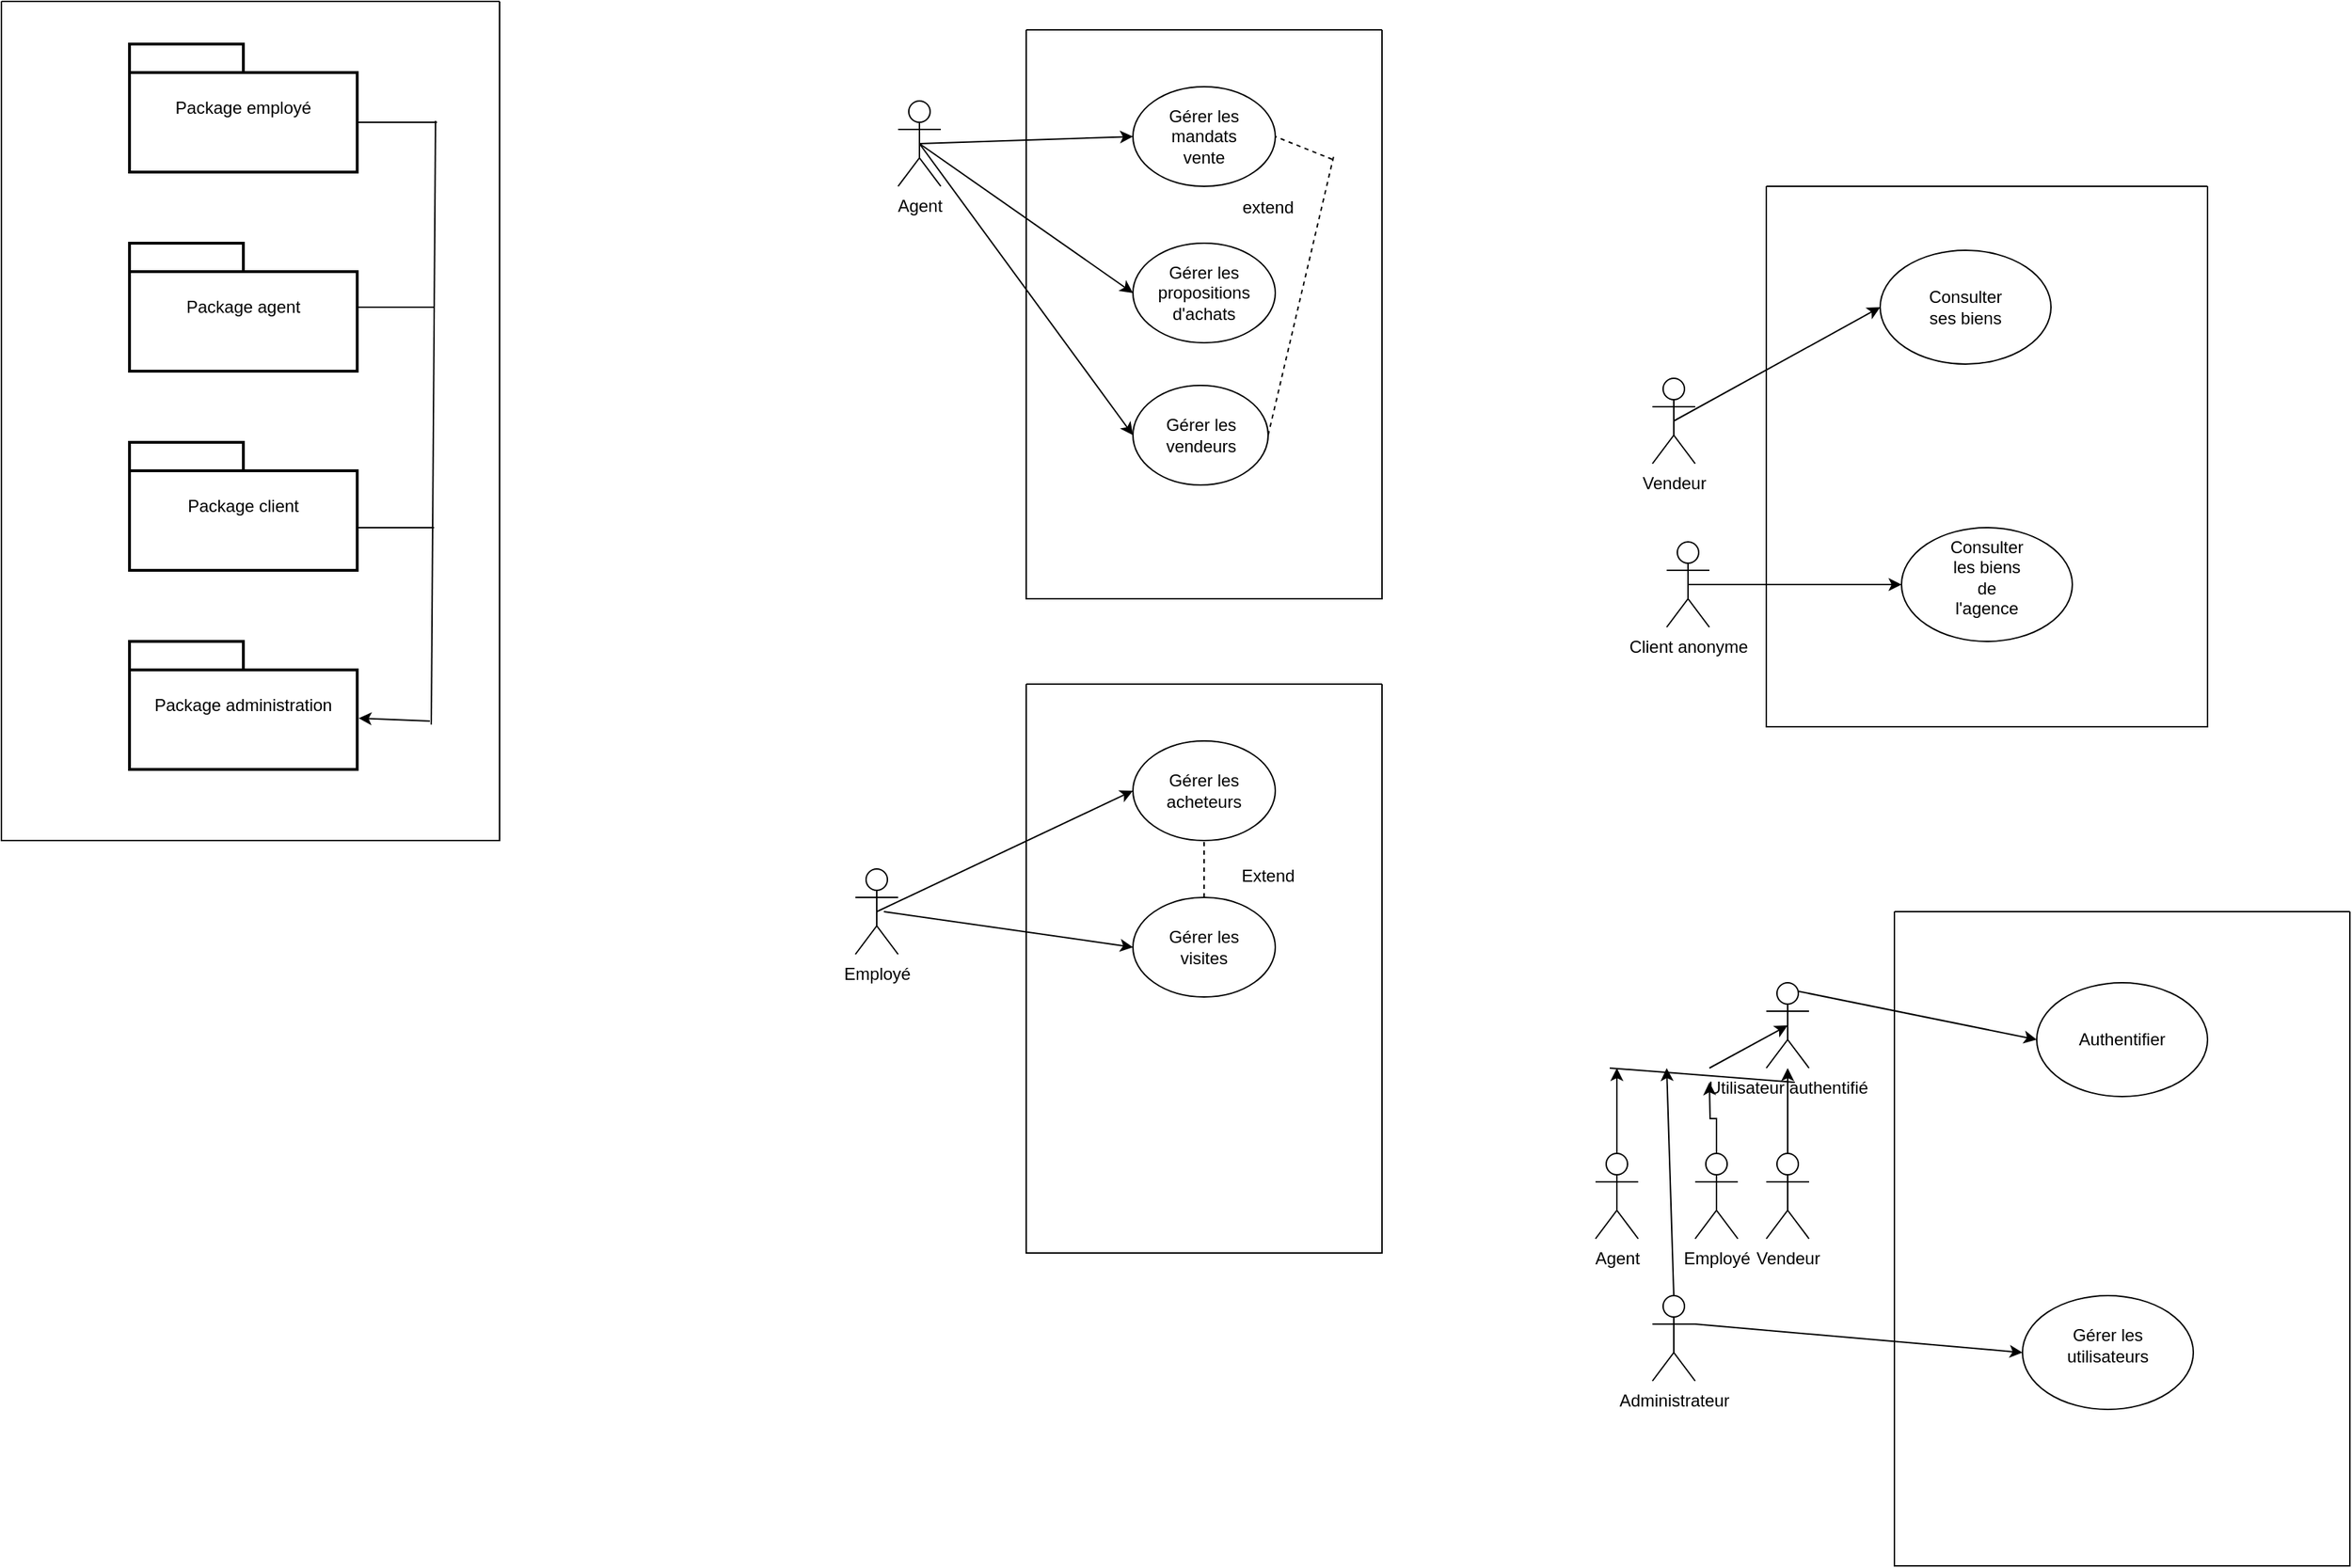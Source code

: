 <mxfile version="20.3.0" type="device"><diagram id="hR4YLDMy2JtKR20lUNg3" name="Page-1"><mxGraphModel dx="885" dy="585" grid="1" gridSize="10" guides="1" tooltips="1" connect="1" arrows="1" fold="1" page="1" pageScale="1" pageWidth="827" pageHeight="1169" math="0" shadow="0"><root><mxCell id="0"/><mxCell id="1" parent="0"/><mxCell id="HUDWYUaULl5i-9kLkW-7-2" value="" style="swimlane;startSize=0;" vertex="1" parent="1"><mxGeometry x="180" y="60" width="350" height="590" as="geometry"/></mxCell><mxCell id="HUDWYUaULl5i-9kLkW-7-1" value="Package employé" style="shape=folder;tabWidth=80;tabHeight=20;tabPosition=left;strokeWidth=2;html=1;whiteSpace=wrap;align=center;" vertex="1" parent="HUDWYUaULl5i-9kLkW-7-2"><mxGeometry x="90" y="30" width="160" height="90" as="geometry"/></mxCell><mxCell id="HUDWYUaULl5i-9kLkW-7-5" value="Package agent" style="shape=folder;tabWidth=80;tabHeight=20;tabPosition=left;strokeWidth=2;html=1;whiteSpace=wrap;align=center;" vertex="1" parent="HUDWYUaULl5i-9kLkW-7-2"><mxGeometry x="90" y="170" width="160" height="90" as="geometry"/></mxCell><mxCell id="HUDWYUaULl5i-9kLkW-7-6" value="Package client" style="shape=folder;tabWidth=80;tabHeight=20;tabPosition=left;strokeWidth=2;html=1;whiteSpace=wrap;align=center;" vertex="1" parent="HUDWYUaULl5i-9kLkW-7-2"><mxGeometry x="90" y="310" width="160" height="90" as="geometry"/></mxCell><mxCell id="HUDWYUaULl5i-9kLkW-7-7" value="Package administration" style="shape=folder;tabWidth=80;tabHeight=20;tabPosition=left;strokeWidth=2;html=1;whiteSpace=wrap;align=center;" vertex="1" parent="HUDWYUaULl5i-9kLkW-7-2"><mxGeometry x="90" y="450" width="160" height="90" as="geometry"/></mxCell><mxCell id="HUDWYUaULl5i-9kLkW-7-85" value="" style="endArrow=none;html=1;rounded=0;" edge="1" parent="HUDWYUaULl5i-9kLkW-7-2"><mxGeometry width="50" height="50" relative="1" as="geometry"><mxPoint x="250" y="370" as="sourcePoint"/><mxPoint x="304" y="370" as="targetPoint"/></mxGeometry></mxCell><mxCell id="HUDWYUaULl5i-9kLkW-7-8" value="Agent" style="shape=umlActor;verticalLabelPosition=bottom;verticalAlign=top;html=1;outlineConnect=0;" vertex="1" parent="1"><mxGeometry x="810" y="130" width="30" height="60" as="geometry"/></mxCell><mxCell id="HUDWYUaULl5i-9kLkW-7-9" value="" style="swimlane;startSize=0;" vertex="1" parent="1"><mxGeometry x="900" y="80" width="250" height="400" as="geometry"/></mxCell><mxCell id="HUDWYUaULl5i-9kLkW-7-14" value="" style="ellipse;whiteSpace=wrap;html=1;" vertex="1" parent="HUDWYUaULl5i-9kLkW-7-9"><mxGeometry x="75" y="40" width="100" height="70" as="geometry"/></mxCell><mxCell id="HUDWYUaULl5i-9kLkW-7-15" value="Gérer les mandats vente" style="text;html=1;strokeColor=none;fillColor=none;align=center;verticalAlign=middle;whiteSpace=wrap;rounded=0;" vertex="1" parent="HUDWYUaULl5i-9kLkW-7-9"><mxGeometry x="95" y="60" width="60" height="30" as="geometry"/></mxCell><mxCell id="HUDWYUaULl5i-9kLkW-7-20" value="" style="ellipse;whiteSpace=wrap;html=1;" vertex="1" parent="HUDWYUaULl5i-9kLkW-7-9"><mxGeometry x="75" y="150" width="100" height="70" as="geometry"/></mxCell><mxCell id="HUDWYUaULl5i-9kLkW-7-21" value="Gérer les propositions d'achats" style="text;html=1;strokeColor=none;fillColor=none;align=center;verticalAlign=middle;whiteSpace=wrap;rounded=0;" vertex="1" parent="HUDWYUaULl5i-9kLkW-7-9"><mxGeometry x="95" y="170" width="60" height="30" as="geometry"/></mxCell><mxCell id="HUDWYUaULl5i-9kLkW-7-25" value="" style="ellipse;whiteSpace=wrap;html=1;" vertex="1" parent="HUDWYUaULl5i-9kLkW-7-9"><mxGeometry x="75" y="250" width="95" height="70" as="geometry"/></mxCell><mxCell id="HUDWYUaULl5i-9kLkW-7-24" value="Gérer les vendeurs" style="text;html=1;strokeColor=none;fillColor=none;align=center;verticalAlign=middle;whiteSpace=wrap;rounded=0;" vertex="1" parent="HUDWYUaULl5i-9kLkW-7-9"><mxGeometry x="92.5" y="270" width="60" height="30" as="geometry"/></mxCell><mxCell id="HUDWYUaULl5i-9kLkW-7-31" value="extend" style="text;html=1;strokeColor=none;fillColor=none;align=center;verticalAlign=middle;whiteSpace=wrap;rounded=0;" vertex="1" parent="HUDWYUaULl5i-9kLkW-7-9"><mxGeometry x="140" y="110" width="60" height="30" as="geometry"/></mxCell><mxCell id="HUDWYUaULl5i-9kLkW-7-16" value="" style="endArrow=classic;html=1;rounded=0;exitX=0.5;exitY=0.5;exitDx=0;exitDy=0;exitPerimeter=0;entryX=0;entryY=0.5;entryDx=0;entryDy=0;" edge="1" parent="1" source="HUDWYUaULl5i-9kLkW-7-8" target="HUDWYUaULl5i-9kLkW-7-14"><mxGeometry width="50" height="50" relative="1" as="geometry"><mxPoint x="930" y="280" as="sourcePoint"/><mxPoint x="980" y="230" as="targetPoint"/></mxGeometry></mxCell><mxCell id="HUDWYUaULl5i-9kLkW-7-22" value="" style="endArrow=classic;html=1;rounded=0;exitX=0.5;exitY=0.5;exitDx=0;exitDy=0;exitPerimeter=0;entryX=0;entryY=0.5;entryDx=0;entryDy=0;" edge="1" parent="1" source="HUDWYUaULl5i-9kLkW-7-8" target="HUDWYUaULl5i-9kLkW-7-20"><mxGeometry width="50" height="50" relative="1" as="geometry"><mxPoint x="970" y="310" as="sourcePoint"/><mxPoint x="1020" y="260" as="targetPoint"/></mxGeometry></mxCell><mxCell id="HUDWYUaULl5i-9kLkW-7-26" value="" style="endArrow=classic;html=1;rounded=0;exitX=0.5;exitY=0.5;exitDx=0;exitDy=0;exitPerimeter=0;entryX=0;entryY=0.5;entryDx=0;entryDy=0;" edge="1" parent="1" source="HUDWYUaULl5i-9kLkW-7-8" target="HUDWYUaULl5i-9kLkW-7-25"><mxGeometry width="50" height="50" relative="1" as="geometry"><mxPoint x="835" y="170" as="sourcePoint"/><mxPoint x="955.0" y="275" as="targetPoint"/></mxGeometry></mxCell><mxCell id="HUDWYUaULl5i-9kLkW-7-28" value="" style="endArrow=none;dashed=1;html=1;rounded=0;exitX=1;exitY=0.5;exitDx=0;exitDy=0;" edge="1" parent="1" source="HUDWYUaULl5i-9kLkW-7-25"><mxGeometry width="50" height="50" relative="1" as="geometry"><mxPoint x="940" y="330" as="sourcePoint"/><mxPoint x="1116" y="169" as="targetPoint"/></mxGeometry></mxCell><mxCell id="HUDWYUaULl5i-9kLkW-7-32" value="" style="endArrow=none;dashed=1;html=1;rounded=0;entryX=1;entryY=0.5;entryDx=0;entryDy=0;" edge="1" parent="1" target="HUDWYUaULl5i-9kLkW-7-14"><mxGeometry width="50" height="50" relative="1" as="geometry"><mxPoint x="1115" y="171" as="sourcePoint"/><mxPoint x="1126" y="179" as="targetPoint"/></mxGeometry></mxCell><mxCell id="HUDWYUaULl5i-9kLkW-7-33" value="" style="swimlane;startSize=0;" vertex="1" parent="1"><mxGeometry x="900" y="540" width="250" height="400" as="geometry"/></mxCell><mxCell id="HUDWYUaULl5i-9kLkW-7-34" value="" style="ellipse;whiteSpace=wrap;html=1;" vertex="1" parent="HUDWYUaULl5i-9kLkW-7-33"><mxGeometry x="75" y="40" width="100" height="70" as="geometry"/></mxCell><mxCell id="HUDWYUaULl5i-9kLkW-7-35" value="Gérer les acheteurs" style="text;html=1;strokeColor=none;fillColor=none;align=center;verticalAlign=middle;whiteSpace=wrap;rounded=0;" vertex="1" parent="HUDWYUaULl5i-9kLkW-7-33"><mxGeometry x="95" y="60" width="60" height="30" as="geometry"/></mxCell><mxCell id="HUDWYUaULl5i-9kLkW-7-36" value="" style="ellipse;whiteSpace=wrap;html=1;" vertex="1" parent="HUDWYUaULl5i-9kLkW-7-33"><mxGeometry x="75" y="150" width="100" height="70" as="geometry"/></mxCell><mxCell id="HUDWYUaULl5i-9kLkW-7-37" value="Gérer les visites" style="text;html=1;strokeColor=none;fillColor=none;align=center;verticalAlign=middle;whiteSpace=wrap;rounded=0;" vertex="1" parent="HUDWYUaULl5i-9kLkW-7-33"><mxGeometry x="95" y="170" width="60" height="30" as="geometry"/></mxCell><mxCell id="HUDWYUaULl5i-9kLkW-7-44" value="" style="endArrow=none;dashed=1;html=1;rounded=0;entryX=0.5;entryY=1;entryDx=0;entryDy=0;exitX=0.5;exitY=0;exitDx=0;exitDy=0;" edge="1" parent="HUDWYUaULl5i-9kLkW-7-33" source="HUDWYUaULl5i-9kLkW-7-36" target="HUDWYUaULl5i-9kLkW-7-34"><mxGeometry width="50" height="50" relative="1" as="geometry"><mxPoint x="100" y="160" as="sourcePoint"/><mxPoint x="150" y="110" as="targetPoint"/></mxGeometry></mxCell><mxCell id="HUDWYUaULl5i-9kLkW-7-45" value="Extend" style="text;html=1;strokeColor=none;fillColor=none;align=center;verticalAlign=middle;whiteSpace=wrap;rounded=0;" vertex="1" parent="HUDWYUaULl5i-9kLkW-7-33"><mxGeometry x="140" y="120" width="60" height="30" as="geometry"/></mxCell><mxCell id="HUDWYUaULl5i-9kLkW-7-41" value="Employé" style="shape=umlActor;verticalLabelPosition=bottom;verticalAlign=top;html=1;outlineConnect=0;" vertex="1" parent="1"><mxGeometry x="780" y="670" width="30" height="60" as="geometry"/></mxCell><mxCell id="HUDWYUaULl5i-9kLkW-7-42" value="" style="endArrow=classic;html=1;rounded=0;exitX=0.5;exitY=0.5;exitDx=0;exitDy=0;exitPerimeter=0;entryX=0;entryY=0.5;entryDx=0;entryDy=0;" edge="1" parent="1" source="HUDWYUaULl5i-9kLkW-7-41" target="HUDWYUaULl5i-9kLkW-7-34"><mxGeometry width="50" height="50" relative="1" as="geometry"><mxPoint x="980" y="750" as="sourcePoint"/><mxPoint x="1030" y="700" as="targetPoint"/></mxGeometry></mxCell><mxCell id="HUDWYUaULl5i-9kLkW-7-43" value="" style="endArrow=classic;html=1;rounded=0;entryX=0;entryY=0.5;entryDx=0;entryDy=0;" edge="1" parent="1" target="HUDWYUaULl5i-9kLkW-7-36"><mxGeometry width="50" height="50" relative="1" as="geometry"><mxPoint x="800" y="700" as="sourcePoint"/><mxPoint x="985" y="625" as="targetPoint"/></mxGeometry></mxCell><mxCell id="HUDWYUaULl5i-9kLkW-7-46" value="Vendeur" style="shape=umlActor;verticalLabelPosition=bottom;verticalAlign=top;html=1;outlineConnect=0;" vertex="1" parent="1"><mxGeometry x="1340" y="325" width="30" height="60" as="geometry"/></mxCell><mxCell id="HUDWYUaULl5i-9kLkW-7-47" value="" style="swimlane;startSize=0;" vertex="1" parent="1"><mxGeometry x="1420" y="190" width="310" height="380" as="geometry"/></mxCell><mxCell id="HUDWYUaULl5i-9kLkW-7-48" value="" style="ellipse;whiteSpace=wrap;html=1;" vertex="1" parent="HUDWYUaULl5i-9kLkW-7-47"><mxGeometry x="80" y="45" width="120" height="80" as="geometry"/></mxCell><mxCell id="HUDWYUaULl5i-9kLkW-7-49" value="Consulter ses biens" style="text;html=1;strokeColor=none;fillColor=none;align=center;verticalAlign=middle;whiteSpace=wrap;rounded=0;" vertex="1" parent="HUDWYUaULl5i-9kLkW-7-47"><mxGeometry x="110" y="70" width="60" height="30" as="geometry"/></mxCell><mxCell id="HUDWYUaULl5i-9kLkW-7-52" value="" style="ellipse;whiteSpace=wrap;html=1;" vertex="1" parent="HUDWYUaULl5i-9kLkW-7-47"><mxGeometry x="95" y="240" width="120" height="80" as="geometry"/></mxCell><mxCell id="HUDWYUaULl5i-9kLkW-7-53" value="Consulter les biens de l'agence" style="text;html=1;strokeColor=none;fillColor=none;align=center;verticalAlign=middle;whiteSpace=wrap;rounded=0;" vertex="1" parent="HUDWYUaULl5i-9kLkW-7-47"><mxGeometry x="125" y="260" width="60" height="30" as="geometry"/></mxCell><mxCell id="HUDWYUaULl5i-9kLkW-7-50" value="" style="endArrow=classic;html=1;rounded=0;entryX=0;entryY=0.5;entryDx=0;entryDy=0;exitX=0.5;exitY=0.5;exitDx=0;exitDy=0;exitPerimeter=0;" edge="1" parent="1" source="HUDWYUaULl5i-9kLkW-7-46" target="HUDWYUaULl5i-9kLkW-7-48"><mxGeometry width="50" height="50" relative="1" as="geometry"><mxPoint x="1330" y="390" as="sourcePoint"/><mxPoint x="1380" y="340" as="targetPoint"/></mxGeometry></mxCell><mxCell id="HUDWYUaULl5i-9kLkW-7-51" value="Client anonyme" style="shape=umlActor;verticalLabelPosition=bottom;verticalAlign=top;html=1;outlineConnect=0;" vertex="1" parent="1"><mxGeometry x="1350" y="440" width="30" height="60" as="geometry"/></mxCell><mxCell id="HUDWYUaULl5i-9kLkW-7-54" value="" style="endArrow=classic;html=1;rounded=0;entryX=0;entryY=0.5;entryDx=0;entryDy=0;exitX=0.5;exitY=0.5;exitDx=0;exitDy=0;exitPerimeter=0;" edge="1" parent="1" source="HUDWYUaULl5i-9kLkW-7-51" target="HUDWYUaULl5i-9kLkW-7-52"><mxGeometry width="50" height="50" relative="1" as="geometry"><mxPoint x="1300" y="370" as="sourcePoint"/><mxPoint x="1350" y="320" as="targetPoint"/></mxGeometry></mxCell><mxCell id="HUDWYUaULl5i-9kLkW-7-55" value="Utilisateur authentifié" style="shape=umlActor;verticalLabelPosition=bottom;verticalAlign=top;html=1;outlineConnect=0;" vertex="1" parent="1"><mxGeometry x="1420" y="750" width="30" height="60" as="geometry"/></mxCell><mxCell id="HUDWYUaULl5i-9kLkW-7-58" value="" style="swimlane;startSize=0;" vertex="1" parent="1"><mxGeometry x="1510" y="700" width="320" height="460" as="geometry"/></mxCell><mxCell id="HUDWYUaULl5i-9kLkW-7-60" value="" style="ellipse;whiteSpace=wrap;html=1;" vertex="1" parent="HUDWYUaULl5i-9kLkW-7-58"><mxGeometry x="100" y="50" width="120" height="80" as="geometry"/></mxCell><mxCell id="HUDWYUaULl5i-9kLkW-7-61" value="Authentifier" style="text;html=1;strokeColor=none;fillColor=none;align=center;verticalAlign=middle;whiteSpace=wrap;rounded=0;" vertex="1" parent="HUDWYUaULl5i-9kLkW-7-58"><mxGeometry x="130" y="75" width="60" height="30" as="geometry"/></mxCell><mxCell id="HUDWYUaULl5i-9kLkW-7-86" value="" style="ellipse;whiteSpace=wrap;html=1;" vertex="1" parent="HUDWYUaULl5i-9kLkW-7-58"><mxGeometry x="90" y="270" width="120" height="80" as="geometry"/></mxCell><mxCell id="HUDWYUaULl5i-9kLkW-7-87" value="Gérer les utilisateurs" style="text;html=1;strokeColor=none;fillColor=none;align=center;verticalAlign=middle;whiteSpace=wrap;rounded=0;" vertex="1" parent="HUDWYUaULl5i-9kLkW-7-58"><mxGeometry x="120" y="290" width="60" height="30" as="geometry"/></mxCell><mxCell id="HUDWYUaULl5i-9kLkW-7-72" style="edgeStyle=orthogonalEdgeStyle;rounded=0;orthogonalLoop=1;jettySize=auto;html=1;" edge="1" parent="1" source="HUDWYUaULl5i-9kLkW-7-66" target="HUDWYUaULl5i-9kLkW-7-55"><mxGeometry relative="1" as="geometry"/></mxCell><mxCell id="HUDWYUaULl5i-9kLkW-7-66" value="Vendeur" style="shape=umlActor;verticalLabelPosition=bottom;verticalAlign=top;html=1;outlineConnect=0;" vertex="1" parent="1"><mxGeometry x="1420" y="870" width="30" height="60" as="geometry"/></mxCell><mxCell id="HUDWYUaULl5i-9kLkW-7-70" style="edgeStyle=orthogonalEdgeStyle;rounded=0;orthogonalLoop=1;jettySize=auto;html=1;" edge="1" parent="1" source="HUDWYUaULl5i-9kLkW-7-68"><mxGeometry relative="1" as="geometry"><mxPoint x="1380" y="820" as="targetPoint"/></mxGeometry></mxCell><mxCell id="HUDWYUaULl5i-9kLkW-7-68" value="Employé" style="shape=umlActor;verticalLabelPosition=bottom;verticalAlign=top;html=1;outlineConnect=0;" vertex="1" parent="1"><mxGeometry x="1370" y="870" width="30" height="60" as="geometry"/></mxCell><mxCell id="HUDWYUaULl5i-9kLkW-7-71" style="edgeStyle=orthogonalEdgeStyle;rounded=0;orthogonalLoop=1;jettySize=auto;html=1;" edge="1" parent="1" source="HUDWYUaULl5i-9kLkW-7-69"><mxGeometry relative="1" as="geometry"><mxPoint x="1315" y="810" as="targetPoint"/></mxGeometry></mxCell><mxCell id="HUDWYUaULl5i-9kLkW-7-69" value="Agent" style="shape=umlActor;verticalLabelPosition=bottom;verticalAlign=top;html=1;outlineConnect=0;" vertex="1" parent="1"><mxGeometry x="1300" y="870" width="30" height="60" as="geometry"/></mxCell><mxCell id="HUDWYUaULl5i-9kLkW-7-75" value="" style="endArrow=none;html=1;rounded=0;" edge="1" parent="1"><mxGeometry width="50" height="50" relative="1" as="geometry"><mxPoint x="1310" y="810" as="sourcePoint"/><mxPoint x="1440" y="820" as="targetPoint"/></mxGeometry></mxCell><mxCell id="HUDWYUaULl5i-9kLkW-7-76" value="" style="endArrow=classic;html=1;rounded=0;entryX=0.5;entryY=0.5;entryDx=0;entryDy=0;entryPerimeter=0;" edge="1" parent="1" target="HUDWYUaULl5i-9kLkW-7-55"><mxGeometry width="50" height="50" relative="1" as="geometry"><mxPoint x="1380" y="810" as="sourcePoint"/><mxPoint x="1640" y="720" as="targetPoint"/></mxGeometry></mxCell><mxCell id="HUDWYUaULl5i-9kLkW-7-77" value="Administrateur" style="shape=umlActor;verticalLabelPosition=bottom;verticalAlign=top;html=1;outlineConnect=0;" vertex="1" parent="1"><mxGeometry x="1340" y="970" width="30" height="60" as="geometry"/></mxCell><mxCell id="HUDWYUaULl5i-9kLkW-7-78" value="" style="endArrow=classic;html=1;rounded=0;exitX=0.5;exitY=0;exitDx=0;exitDy=0;exitPerimeter=0;" edge="1" parent="1" source="HUDWYUaULl5i-9kLkW-7-77"><mxGeometry width="50" height="50" relative="1" as="geometry"><mxPoint x="1590" y="770" as="sourcePoint"/><mxPoint x="1350" y="810" as="targetPoint"/></mxGeometry></mxCell><mxCell id="HUDWYUaULl5i-9kLkW-7-79" value="" style="endArrow=classic;html=1;rounded=0;exitX=0.75;exitY=0.1;exitDx=0;exitDy=0;exitPerimeter=0;entryX=0;entryY=0.5;entryDx=0;entryDy=0;" edge="1" parent="1" source="HUDWYUaULl5i-9kLkW-7-55" target="HUDWYUaULl5i-9kLkW-7-60"><mxGeometry width="50" height="50" relative="1" as="geometry"><mxPoint x="1590" y="770" as="sourcePoint"/><mxPoint x="1640" y="720" as="targetPoint"/></mxGeometry></mxCell><mxCell id="HUDWYUaULl5i-9kLkW-7-81" value="" style="endArrow=none;html=1;rounded=0;exitX=0;exitY=0;exitDx=160;exitDy=55;exitPerimeter=0;" edge="1" parent="1" source="HUDWYUaULl5i-9kLkW-7-1"><mxGeometry width="50" height="50" relative="1" as="geometry"><mxPoint x="320" y="210" as="sourcePoint"/><mxPoint x="486" y="145" as="targetPoint"/></mxGeometry></mxCell><mxCell id="HUDWYUaULl5i-9kLkW-7-82" value="" style="endArrow=none;html=1;rounded=0;" edge="1" parent="1"><mxGeometry width="50" height="50" relative="1" as="geometry"><mxPoint x="482" y="568.541" as="sourcePoint"/><mxPoint x="485" y="144" as="targetPoint"/></mxGeometry></mxCell><mxCell id="HUDWYUaULl5i-9kLkW-7-83" value="" style="endArrow=classic;html=1;rounded=0;" edge="1" parent="1"><mxGeometry width="50" height="50" relative="1" as="geometry"><mxPoint x="481" y="566" as="sourcePoint"/><mxPoint x="431" y="564" as="targetPoint"/></mxGeometry></mxCell><mxCell id="HUDWYUaULl5i-9kLkW-7-84" value="" style="endArrow=none;html=1;rounded=0;" edge="1" parent="1"><mxGeometry width="50" height="50" relative="1" as="geometry"><mxPoint x="430" y="275" as="sourcePoint"/><mxPoint x="484" y="275" as="targetPoint"/></mxGeometry></mxCell><mxCell id="HUDWYUaULl5i-9kLkW-7-88" value="" style="endArrow=classic;html=1;rounded=0;exitX=1;exitY=0.333;exitDx=0;exitDy=0;exitPerimeter=0;entryX=0;entryY=0.5;entryDx=0;entryDy=0;" edge="1" parent="1" source="HUDWYUaULl5i-9kLkW-7-77" target="HUDWYUaULl5i-9kLkW-7-86"><mxGeometry width="50" height="50" relative="1" as="geometry"><mxPoint x="1520" y="960" as="sourcePoint"/><mxPoint x="1570" y="910" as="targetPoint"/></mxGeometry></mxCell></root></mxGraphModel></diagram></mxfile>